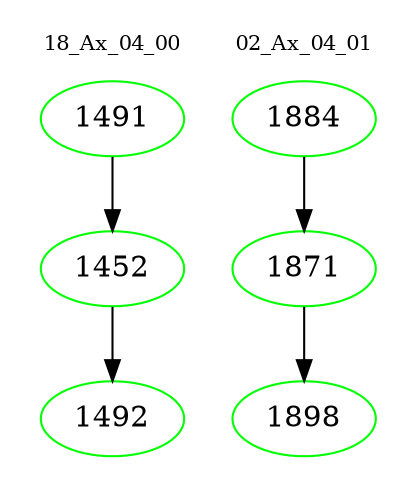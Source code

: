 digraph{
subgraph cluster_0 {
color = white
label = "18_Ax_04_00";
fontsize=10;
T0_1491 [label="1491", color="green"]
T0_1491 -> T0_1452 [color="black"]
T0_1452 [label="1452", color="green"]
T0_1452 -> T0_1492 [color="black"]
T0_1492 [label="1492", color="green"]
}
subgraph cluster_1 {
color = white
label = "02_Ax_04_01";
fontsize=10;
T1_1884 [label="1884", color="green"]
T1_1884 -> T1_1871 [color="black"]
T1_1871 [label="1871", color="green"]
T1_1871 -> T1_1898 [color="black"]
T1_1898 [label="1898", color="green"]
}
}
